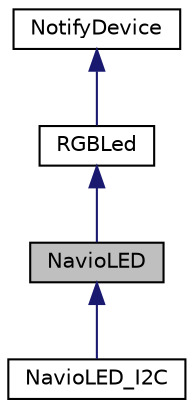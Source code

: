 digraph "NavioLED"
{
 // INTERACTIVE_SVG=YES
  edge [fontname="Helvetica",fontsize="10",labelfontname="Helvetica",labelfontsize="10"];
  node [fontname="Helvetica",fontsize="10",shape=record];
  Node1 [label="NavioLED",height=0.2,width=0.4,color="black", fillcolor="grey75", style="filled" fontcolor="black"];
  Node2 -> Node1 [dir="back",color="midnightblue",fontsize="10",style="solid",fontname="Helvetica"];
  Node2 [label="RGBLed",height=0.2,width=0.4,color="black", fillcolor="white", style="filled",URL="$classRGBLed.html"];
  Node3 -> Node2 [dir="back",color="midnightblue",fontsize="10",style="solid",fontname="Helvetica"];
  Node3 [label="NotifyDevice",height=0.2,width=0.4,color="black", fillcolor="white", style="filled",URL="$classNotifyDevice.html"];
  Node1 -> Node4 [dir="back",color="midnightblue",fontsize="10",style="solid",fontname="Helvetica"];
  Node4 [label="NavioLED_I2C",height=0.2,width=0.4,color="black", fillcolor="white", style="filled",URL="$classNavioLED__I2C.html"];
}
